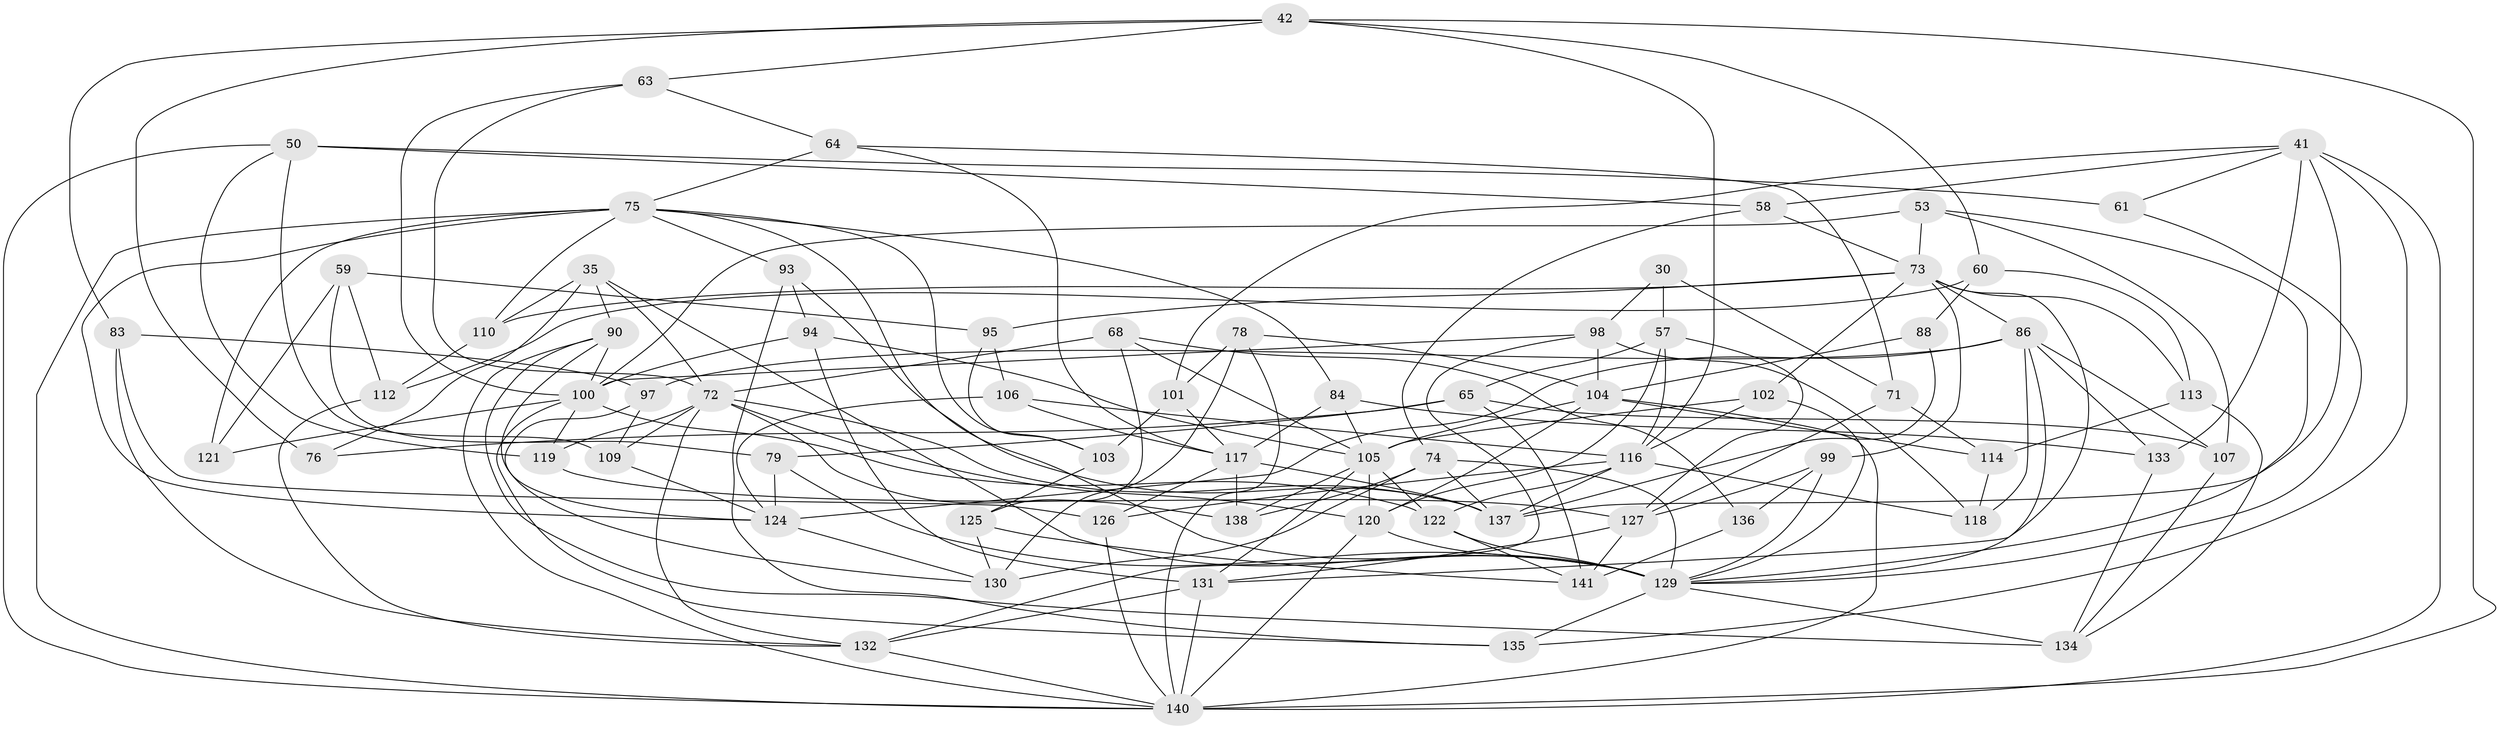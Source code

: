 // original degree distribution, {4: 1.0}
// Generated by graph-tools (version 1.1) at 2025/58/03/09/25 04:58:23]
// undirected, 70 vertices, 179 edges
graph export_dot {
graph [start="1"]
  node [color=gray90,style=filled];
  30;
  35 [super="+1"];
  41 [super="+19+37"];
  42 [super="+3+16"];
  50 [super="+10"];
  53;
  57 [super="+13"];
  58;
  59;
  60;
  61;
  63;
  64;
  65 [super="+2"];
  68;
  71;
  72 [super="+8+48+22"];
  73 [super="+31+40+69"];
  74 [super="+5"];
  75 [super="+52+62"];
  76;
  78;
  79;
  83 [super="+28"];
  84;
  86 [super="+29"];
  88;
  90 [super="+9+82"];
  93;
  94;
  95;
  97;
  98 [super="+6"];
  99 [super="+11"];
  100 [super="+43+51"];
  101;
  102 [super="+81"];
  103;
  104 [super="+67+77"];
  105 [super="+21+85+89"];
  106;
  107;
  109;
  110;
  112;
  113;
  114;
  116 [super="+12+23"];
  117 [super="+25"];
  118;
  119;
  120 [super="+27+66+39"];
  121 [super="+17"];
  122 [super="+92"];
  124 [super="+54"];
  125;
  126 [super="+15"];
  127 [super="+47"];
  129 [super="+80+128"];
  130 [super="+91"];
  131 [super="+44+111"];
  132 [super="+7+55"];
  133;
  134 [super="+123"];
  135;
  136;
  137 [super="+32"];
  138;
  140 [super="+34+108+46+139"];
  141 [super="+115"];
  30 -- 71;
  30 -- 57 [weight=2];
  30 -- 98;
  35 -- 76 [weight=2];
  35 -- 110;
  35 -- 90;
  35 -- 72;
  35 -- 129;
  41 -- 58;
  41 -- 140;
  41 -- 137 [weight=2];
  41 -- 101;
  41 -- 133;
  41 -- 61;
  41 -- 135;
  42 -- 60;
  42 -- 76;
  42 -- 63;
  42 -- 83 [weight=2];
  42 -- 116;
  42 -- 140 [weight=2];
  50 -- 58;
  50 -- 61 [weight=2];
  50 -- 109;
  50 -- 119;
  50 -- 140;
  53 -- 107;
  53 -- 73;
  53 -- 100;
  53 -- 129;
  57 -- 65;
  57 -- 116;
  57 -- 120;
  57 -- 127;
  58 -- 74;
  58 -- 73;
  59 -- 79;
  59 -- 95;
  59 -- 112;
  59 -- 121;
  60 -- 88;
  60 -- 113;
  60 -- 112;
  61 -- 129;
  63 -- 64;
  63 -- 72;
  63 -- 100;
  64 -- 71;
  64 -- 117;
  64 -- 75;
  65 -- 79;
  65 -- 107;
  65 -- 141 [weight=2];
  65 -- 76;
  68 -- 72;
  68 -- 136;
  68 -- 125;
  68 -- 105;
  71 -- 114;
  71 -- 127;
  72 -- 138;
  72 -- 119;
  72 -- 132;
  72 -- 120 [weight=2];
  72 -- 137;
  72 -- 109;
  73 -- 86 [weight=2];
  73 -- 113;
  73 -- 95;
  73 -- 99;
  73 -- 110;
  73 -- 131;
  73 -- 102;
  74 -- 130 [weight=2];
  74 -- 138;
  74 -- 137;
  74 -- 129;
  75 -- 121 [weight=3];
  75 -- 93;
  75 -- 124;
  75 -- 129 [weight=2];
  75 -- 103;
  75 -- 140;
  75 -- 110;
  75 -- 84;
  78 -- 101;
  78 -- 104;
  78 -- 130;
  78 -- 140;
  79 -- 124;
  79 -- 129;
  83 -- 97;
  83 -- 126;
  83 -- 132 [weight=2];
  84 -- 133;
  84 -- 117;
  84 -- 105;
  86 -- 133;
  86 -- 118;
  86 -- 97;
  86 -- 107;
  86 -- 124;
  86 -- 129;
  88 -- 104 [weight=2];
  88 -- 137;
  90 -- 124 [weight=2];
  90 -- 134 [weight=2];
  90 -- 100;
  90 -- 140 [weight=2];
  93 -- 94;
  93 -- 137;
  93 -- 135;
  94 -- 100;
  94 -- 105;
  94 -- 131;
  95 -- 103;
  95 -- 106;
  97 -- 130;
  97 -- 109;
  98 -- 118;
  98 -- 132;
  98 -- 100;
  98 -- 104 [weight=2];
  99 -- 127;
  99 -- 136 [weight=2];
  99 -- 129 [weight=2];
  100 -- 119;
  100 -- 121 [weight=2];
  100 -- 135;
  100 -- 122;
  101 -- 117;
  101 -- 103;
  102 -- 116;
  102 -- 105 [weight=2];
  102 -- 129 [weight=2];
  103 -- 125;
  104 -- 120 [weight=2];
  104 -- 140;
  104 -- 114;
  104 -- 105;
  105 -- 122;
  105 -- 138;
  105 -- 120;
  105 -- 131;
  106 -- 116;
  106 -- 117;
  106 -- 124;
  107 -- 134;
  109 -- 124;
  110 -- 112;
  112 -- 132;
  113 -- 134;
  113 -- 114;
  114 -- 118;
  116 -- 126;
  116 -- 118;
  116 -- 137;
  116 -- 122;
  117 -- 138;
  117 -- 137;
  117 -- 126 [weight=2];
  119 -- 127;
  120 -- 129 [weight=2];
  120 -- 140 [weight=2];
  122 -- 141;
  122 -- 129 [weight=2];
  124 -- 130;
  125 -- 141;
  125 -- 130;
  126 -- 140 [weight=2];
  127 -- 131;
  127 -- 141;
  129 -- 134;
  129 -- 135;
  131 -- 132 [weight=2];
  131 -- 140 [weight=2];
  132 -- 140;
  133 -- 134;
  136 -- 141;
}
